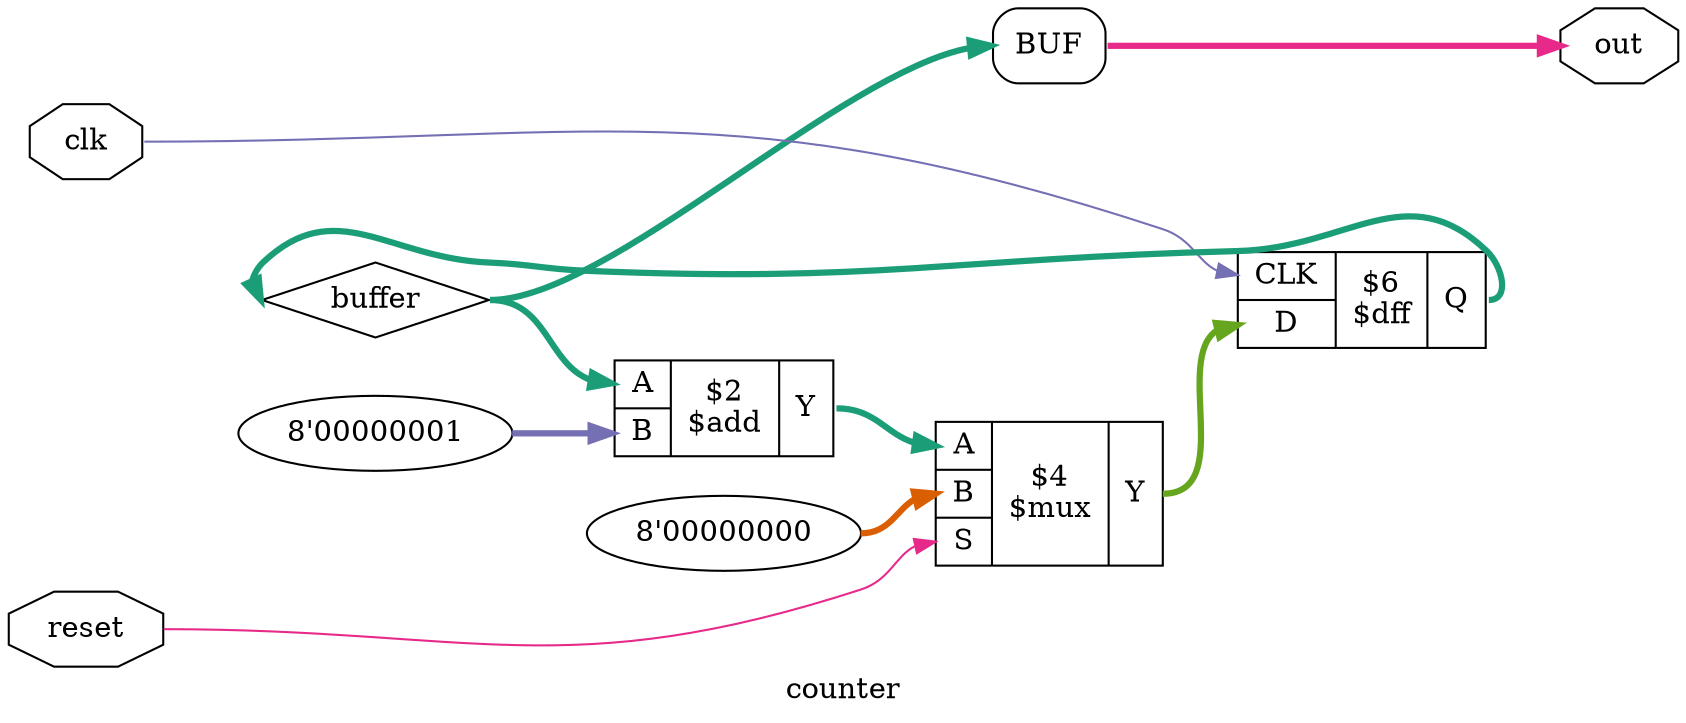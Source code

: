 digraph "counter" {
label="counter";
rankdir="LR";
remincross=true;
n3 [ shape=diamond, label="buffer", color="black", fontcolor="black" ];
n4 [ shape=octagon, label="clk", color="black", fontcolor="black" ];
n5 [ shape=octagon, label="out", color="black", fontcolor="black" ];
n6 [ shape=octagon, label="reset", color="black", fontcolor="black" ];
{ rank="source"; n4; n6;}
{ rank="sink"; n5;}
v0 [ label="8'00000001" ];
c10 [ shape=record, label="{{<p7> A|<p8> B}|$2\n$add|{<p9> Y}}" ];
c14 [ shape=record, label="{{<p11> CLK|<p12> D}|$6\n$dff|{<p13> Q}}" ];
v1 [ label="8'00000000" ];
c16 [ shape=record, label="{{<p7> A|<p8> B|<p15> S}|$4\n$mux|{<p9> Y}}" ];
x2 [shape=box, style=rounded, label="BUF"];
c16:p9:e -> c14:p12:w [colorscheme="dark28", color="5", fontcolor="5", style="setlinewidth(3)", label=""];
c10:p9:e -> c16:p7:w [colorscheme="dark28", color="1", fontcolor="1", style="setlinewidth(3)", label=""];
c14:p13:e -> n3:w [colorscheme="dark28", color="1", fontcolor="1", style="setlinewidth(3)", label=""];
n3:e -> c10:p7:w [colorscheme="dark28", color="1", fontcolor="1", style="setlinewidth(3)", label=""];
n3:e -> x2:w:w [colorscheme="dark28", color="1", fontcolor="1", style="setlinewidth(3)", label=""];
n4:e -> c14:p11:w [colorscheme="dark28", color="3", fontcolor="3", label=""];
x2:e:e -> n5:w [colorscheme="dark28", color="4", fontcolor="4", style="setlinewidth(3)", label=""];
n6:e -> c16:p15:w [colorscheme="dark28", color="4", fontcolor="4", label=""];
v0:e -> c10:p8:w [colorscheme="dark28", color="3", fontcolor="3", style="setlinewidth(3)", label=""];
v1:e -> c16:p8:w [colorscheme="dark28", color="2", fontcolor="2", style="setlinewidth(3)", label=""];
}
